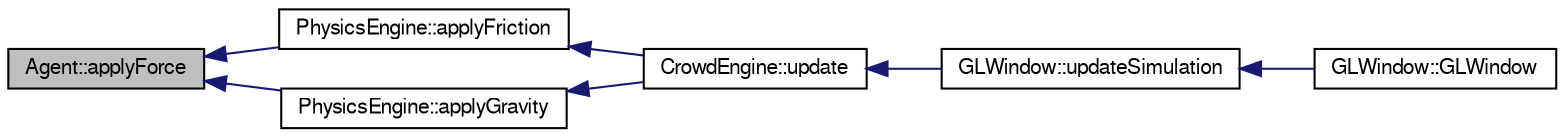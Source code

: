 digraph "Agent::applyForce"
{
  edge [fontname="FreeSans",fontsize="10",labelfontname="FreeSans",labelfontsize="10"];
  node [fontname="FreeSans",fontsize="10",shape=record];
  rankdir="LR";
  Node1 [label="Agent::applyForce",height=0.2,width=0.4,color="black", fillcolor="grey75", style="filled" fontcolor="black"];
  Node1 -> Node2 [dir="back",color="midnightblue",fontsize="10",style="solid",fontname="FreeSans"];
  Node2 [label="PhysicsEngine::applyFriction",height=0.2,width=0.4,color="black", fillcolor="white", style="filled",URL="$class_physics_engine.html#a4b9862d2fc06fc3f1d6d2b935d722204",tooltip="Apply friction force on _agent. "];
  Node2 -> Node3 [dir="back",color="midnightblue",fontsize="10",style="solid",fontname="FreeSans"];
  Node3 [label="CrowdEngine::update",height=0.2,width=0.4,color="black", fillcolor="white", style="filled",URL="$class_crowd_engine.html#a001d4a0d6790344140a1546c84de044e",tooltip="Update the world. "];
  Node3 -> Node4 [dir="back",color="midnightblue",fontsize="10",style="solid",fontname="FreeSans"];
  Node4 [label="GLWindow::updateSimulation",height=0.2,width=0.4,color="black", fillcolor="white", style="filled",URL="$class_g_l_window.html#a0e32095ad99ae2109ad37c2f24f1219b"];
  Node4 -> Node5 [dir="back",color="midnightblue",fontsize="10",style="solid",fontname="FreeSans"];
  Node5 [label="GLWindow::GLWindow",height=0.2,width=0.4,color="black", fillcolor="white", style="filled",URL="$class_g_l_window.html#a8dfc33113be0a86a53ddbea054f75292",tooltip="Constructor for GLWindow. "];
  Node1 -> Node6 [dir="back",color="midnightblue",fontsize="10",style="solid",fontname="FreeSans"];
  Node6 [label="PhysicsEngine::applyGravity",height=0.2,width=0.4,color="black", fillcolor="white", style="filled",URL="$class_physics_engine.html#a282e3493c5bf730a327ecc71ae34a381",tooltip="Apply gravity force on _agent. "];
  Node6 -> Node3 [dir="back",color="midnightblue",fontsize="10",style="solid",fontname="FreeSans"];
}
